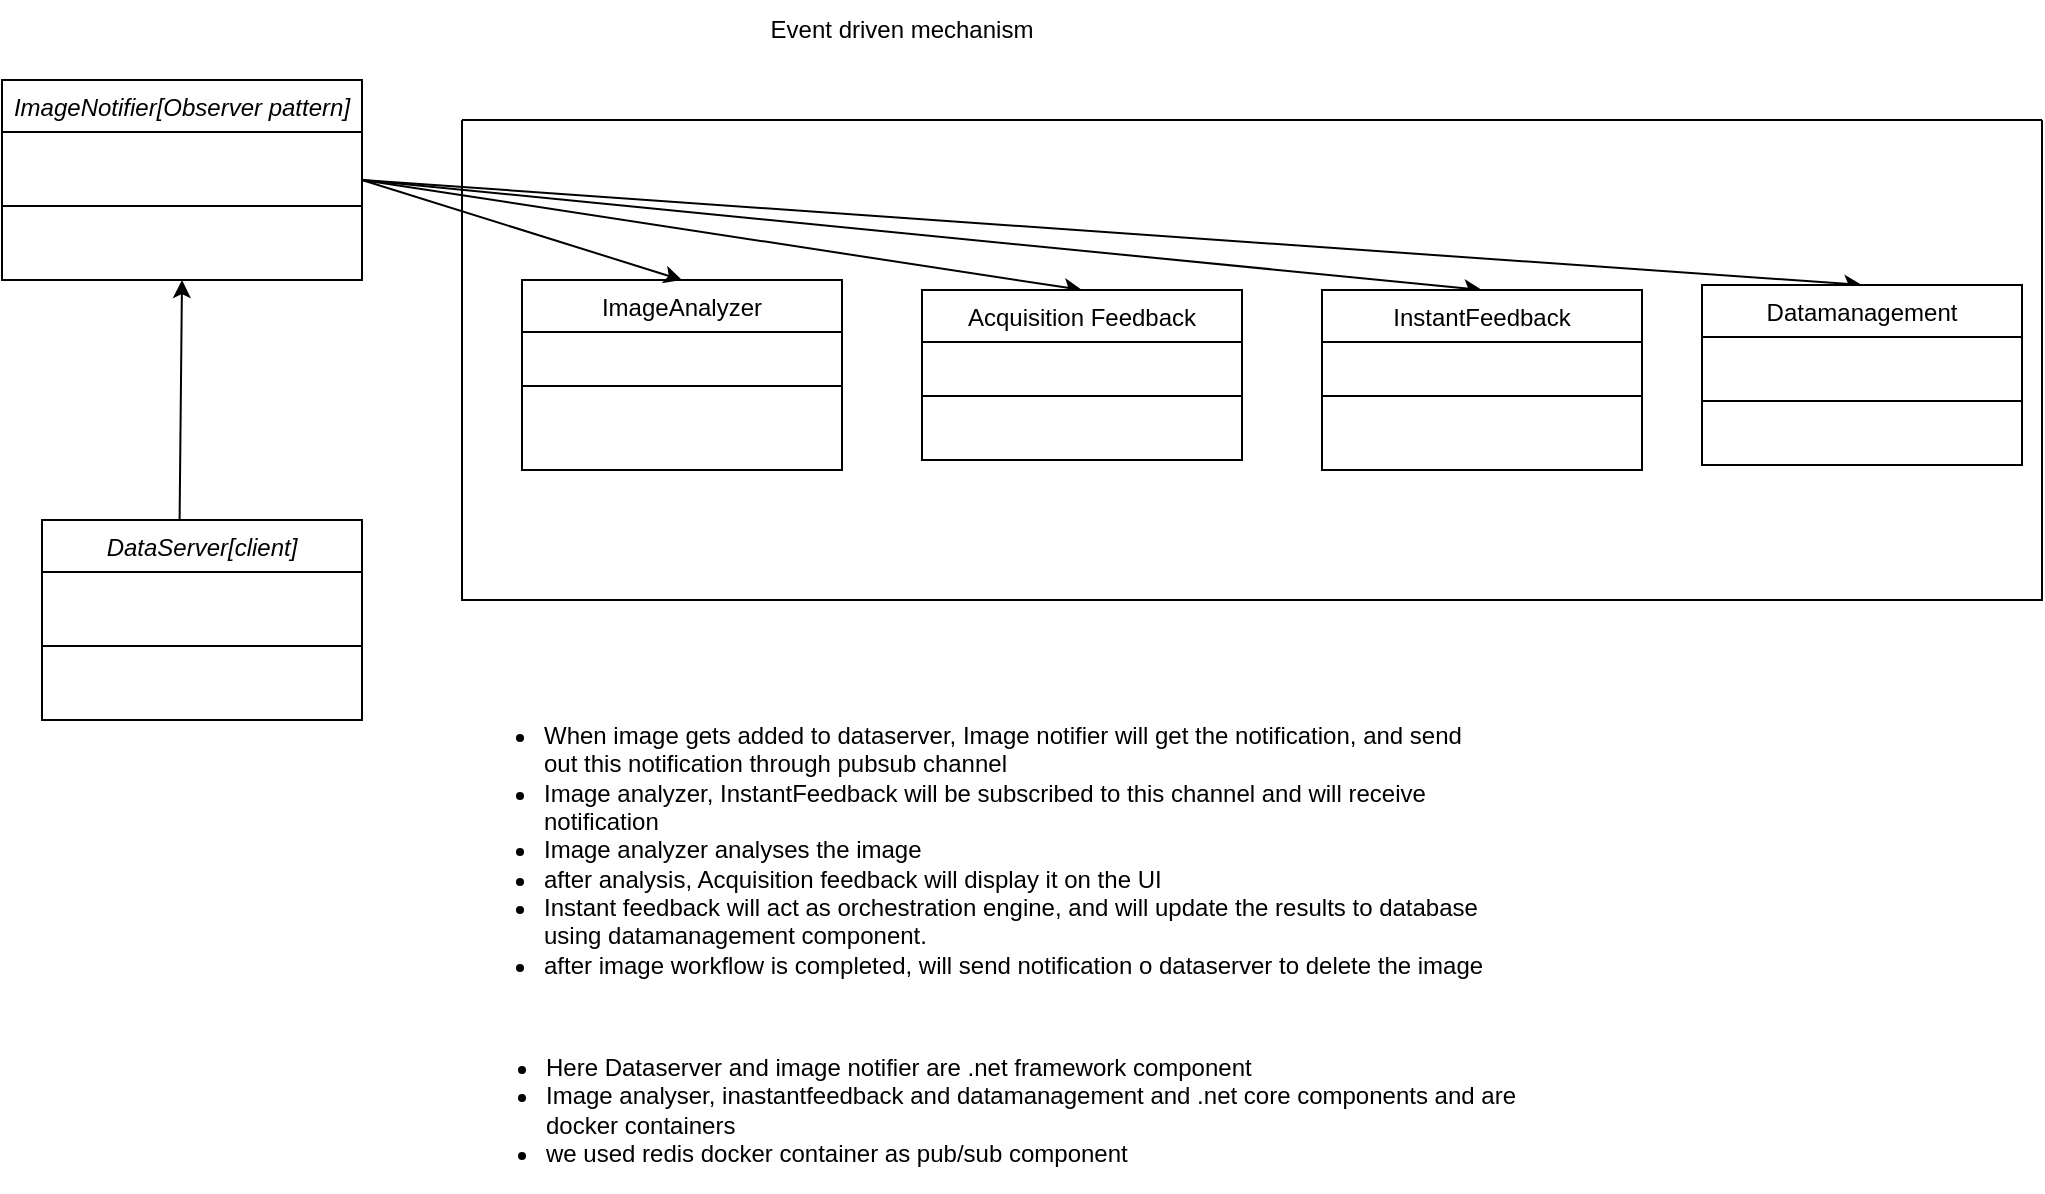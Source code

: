 <mxfile version="16.5.2" type="device" pages="2"><diagram id="C5RBs43oDa-KdzZeNtuy" name="Page-1"><mxGraphModel dx="782" dy="436" grid="1" gridSize="10" guides="1" tooltips="1" connect="1" arrows="1" fold="1" page="1" pageScale="1" pageWidth="827" pageHeight="1169" math="0" shadow="0"><root><mxCell id="WIyWlLk6GJQsqaUBKTNV-0"/><mxCell id="WIyWlLk6GJQsqaUBKTNV-1" parent="WIyWlLk6GJQsqaUBKTNV-0"/><mxCell id="zkfFHV4jXpPFQw0GAbJ--0" value="DataServer[client]" style="swimlane;fontStyle=2;align=center;verticalAlign=top;childLayout=stackLayout;horizontal=1;startSize=26;horizontalStack=0;resizeParent=1;resizeLast=0;collapsible=1;marginBottom=0;rounded=0;shadow=0;strokeWidth=1;" parent="WIyWlLk6GJQsqaUBKTNV-1" vertex="1"><mxGeometry x="40" y="290" width="160" height="100" as="geometry"><mxRectangle x="230" y="140" width="160" height="26" as="alternateBounds"/></mxGeometry></mxCell><mxCell id="zkfFHV4jXpPFQw0GAbJ--4" value="" style="line;html=1;strokeWidth=1;align=left;verticalAlign=middle;spacingTop=-1;spacingLeft=3;spacingRight=3;rotatable=0;labelPosition=right;points=[];portConstraint=eastwest;" parent="zkfFHV4jXpPFQw0GAbJ--0" vertex="1"><mxGeometry y="26" width="160" height="74" as="geometry"/></mxCell><mxCell id="WSY_tHXOkg7WTIalJDqx-1" value="ImageNotifier[Observer pattern]" style="swimlane;fontStyle=2;align=center;verticalAlign=top;childLayout=stackLayout;horizontal=1;startSize=26;horizontalStack=0;resizeParent=1;resizeLast=0;collapsible=1;marginBottom=0;rounded=0;shadow=0;strokeWidth=1;" parent="WIyWlLk6GJQsqaUBKTNV-1" vertex="1"><mxGeometry x="20" y="70" width="180" height="100" as="geometry"><mxRectangle x="230" y="140" width="160" height="26" as="alternateBounds"/></mxGeometry></mxCell><mxCell id="WSY_tHXOkg7WTIalJDqx-2" value="" style="line;html=1;strokeWidth=1;align=left;verticalAlign=middle;spacingTop=-1;spacingLeft=3;spacingRight=3;rotatable=0;labelPosition=right;points=[];portConstraint=eastwest;" parent="WSY_tHXOkg7WTIalJDqx-1" vertex="1"><mxGeometry y="26" width="180" height="74" as="geometry"/></mxCell><mxCell id="WSY_tHXOkg7WTIalJDqx-30" value="" style="endArrow=classic;html=1;rounded=0;exitX=1;exitY=0.5;exitDx=0;exitDy=0;entryX=0.5;entryY=0;entryDx=0;entryDy=0;" parent="WIyWlLk6GJQsqaUBKTNV-1" source="WSY_tHXOkg7WTIalJDqx-1" target="WSY_tHXOkg7WTIalJDqx-9" edge="1"><mxGeometry width="50" height="50" relative="1" as="geometry"><mxPoint x="400" y="300" as="sourcePoint"/><mxPoint x="450" y="250" as="targetPoint"/></mxGeometry></mxCell><mxCell id="WSY_tHXOkg7WTIalJDqx-35" value="" style="endArrow=classic;html=1;rounded=0;entryX=0.5;entryY=0;entryDx=0;entryDy=0;" parent="WIyWlLk6GJQsqaUBKTNV-1" target="WSY_tHXOkg7WTIalJDqx-14" edge="1"><mxGeometry width="50" height="50" relative="1" as="geometry"><mxPoint x="200" y="120" as="sourcePoint"/><mxPoint x="450" y="250" as="targetPoint"/></mxGeometry></mxCell><mxCell id="WSY_tHXOkg7WTIalJDqx-36" value="" style="endArrow=classic;html=1;rounded=0;entryX=0.5;entryY=0;entryDx=0;entryDy=0;exitX=1;exitY=0.5;exitDx=0;exitDy=0;" parent="WIyWlLk6GJQsqaUBKTNV-1" source="WSY_tHXOkg7WTIalJDqx-1" target="zkfFHV4jXpPFQw0GAbJ--13" edge="1"><mxGeometry width="50" height="50" relative="1" as="geometry"><mxPoint x="210" y="130" as="sourcePoint"/><mxPoint x="600" y="190" as="targetPoint"/></mxGeometry></mxCell><mxCell id="WSY_tHXOkg7WTIalJDqx-38" value="" style="swimlane;startSize=0;" parent="WIyWlLk6GJQsqaUBKTNV-1" vertex="1"><mxGeometry x="250" y="90" width="790" height="240" as="geometry"/></mxCell><mxCell id="zkfFHV4jXpPFQw0GAbJ--13" value="Acquisition Feedback" style="swimlane;fontStyle=0;align=center;verticalAlign=top;childLayout=stackLayout;horizontal=1;startSize=26;horizontalStack=0;resizeParent=1;resizeLast=0;collapsible=1;marginBottom=0;rounded=0;shadow=0;strokeWidth=1;" parent="WSY_tHXOkg7WTIalJDqx-38" vertex="1"><mxGeometry x="230" y="85" width="160" height="85" as="geometry"><mxRectangle x="340" y="380" width="170" height="26" as="alternateBounds"/></mxGeometry></mxCell><mxCell id="zkfFHV4jXpPFQw0GAbJ--15" value="" style="line;html=1;strokeWidth=1;align=left;verticalAlign=middle;spacingTop=-1;spacingLeft=3;spacingRight=3;rotatable=0;labelPosition=right;points=[];portConstraint=eastwest;" parent="zkfFHV4jXpPFQw0GAbJ--13" vertex="1"><mxGeometry y="26" width="160" height="54" as="geometry"/></mxCell><mxCell id="WSY_tHXOkg7WTIalJDqx-14" value="Datamanagement" style="swimlane;fontStyle=0;align=center;verticalAlign=top;childLayout=stackLayout;horizontal=1;startSize=26;horizontalStack=0;resizeParent=1;resizeLast=0;collapsible=1;marginBottom=0;rounded=0;shadow=0;strokeWidth=1;" parent="WSY_tHXOkg7WTIalJDqx-38" vertex="1"><mxGeometry x="620" y="82.5" width="160" height="90" as="geometry"><mxRectangle x="340" y="380" width="170" height="26" as="alternateBounds"/></mxGeometry></mxCell><mxCell id="WSY_tHXOkg7WTIalJDqx-15" value="" style="line;html=1;strokeWidth=1;align=left;verticalAlign=middle;spacingTop=-1;spacingLeft=3;spacingRight=3;rotatable=0;labelPosition=right;points=[];portConstraint=eastwest;" parent="WSY_tHXOkg7WTIalJDqx-14" vertex="1"><mxGeometry y="26" width="160" height="64" as="geometry"/></mxCell><mxCell id="WSY_tHXOkg7WTIalJDqx-39" value="ImageAnalyzer" style="swimlane;fontStyle=0;align=center;verticalAlign=top;childLayout=stackLayout;horizontal=1;startSize=26;horizontalStack=0;resizeParent=1;resizeLast=0;collapsible=1;marginBottom=0;rounded=0;shadow=0;strokeWidth=1;" parent="WSY_tHXOkg7WTIalJDqx-38" vertex="1"><mxGeometry x="30" y="80" width="160" height="95" as="geometry"><mxRectangle x="340" y="380" width="170" height="26" as="alternateBounds"/></mxGeometry></mxCell><mxCell id="WSY_tHXOkg7WTIalJDqx-40" value="" style="line;html=1;strokeWidth=1;align=left;verticalAlign=middle;spacingTop=-1;spacingLeft=3;spacingRight=3;rotatable=0;labelPosition=right;points=[];portConstraint=eastwest;" parent="WSY_tHXOkg7WTIalJDqx-39" vertex="1"><mxGeometry y="26" width="160" height="54" as="geometry"/></mxCell><mxCell id="WSY_tHXOkg7WTIalJDqx-9" value="InstantFeedback" style="swimlane;fontStyle=0;align=center;verticalAlign=top;childLayout=stackLayout;horizontal=1;startSize=26;horizontalStack=0;resizeParent=1;resizeLast=0;collapsible=1;marginBottom=0;rounded=0;shadow=0;strokeWidth=1;" parent="WSY_tHXOkg7WTIalJDqx-38" vertex="1"><mxGeometry x="430" y="85" width="160" height="90" as="geometry"><mxRectangle x="340" y="380" width="170" height="26" as="alternateBounds"/></mxGeometry></mxCell><mxCell id="WSY_tHXOkg7WTIalJDqx-10" value="" style="line;html=1;strokeWidth=1;align=left;verticalAlign=middle;spacingTop=-1;spacingLeft=3;spacingRight=3;rotatable=0;labelPosition=right;points=[];portConstraint=eastwest;" parent="WSY_tHXOkg7WTIalJDqx-9" vertex="1"><mxGeometry y="26" width="160" height="54" as="geometry"/></mxCell><mxCell id="WSY_tHXOkg7WTIalJDqx-42" value="" style="endArrow=classic;html=1;rounded=0;exitX=1;exitY=0.5;exitDx=0;exitDy=0;entryX=0.5;entryY=0;entryDx=0;entryDy=0;" parent="WIyWlLk6GJQsqaUBKTNV-1" source="WSY_tHXOkg7WTIalJDqx-1" target="WSY_tHXOkg7WTIalJDqx-39" edge="1"><mxGeometry width="50" height="50" relative="1" as="geometry"><mxPoint x="410" y="300" as="sourcePoint"/><mxPoint x="460" y="250" as="targetPoint"/></mxGeometry></mxCell><mxCell id="WSY_tHXOkg7WTIalJDqx-43" value="" style="endArrow=classic;html=1;rounded=0;entryX=0.5;entryY=1;entryDx=0;entryDy=0;exitX=0.43;exitY=0.001;exitDx=0;exitDy=0;exitPerimeter=0;" parent="WIyWlLk6GJQsqaUBKTNV-1" source="zkfFHV4jXpPFQw0GAbJ--0" target="WSY_tHXOkg7WTIalJDqx-1" edge="1"><mxGeometry width="50" height="50" relative="1" as="geometry"><mxPoint x="100" y="330" as="sourcePoint"/><mxPoint x="150" y="280" as="targetPoint"/></mxGeometry></mxCell><mxCell id="enDtd3zqMJcNxBdDpkOj-4" value="Event driven mechanism" style="text;html=1;strokeColor=none;fillColor=none;align=center;verticalAlign=middle;whiteSpace=wrap;rounded=0;" vertex="1" parent="WIyWlLk6GJQsqaUBKTNV-1"><mxGeometry x="320" y="30" width="300" height="30" as="geometry"/></mxCell><mxCell id="enDtd3zqMJcNxBdDpkOj-6" value="&lt;div style=&quot;text-align: left&quot;&gt;&lt;ul&gt;&lt;li&gt;&lt;span&gt;When image gets added to dataserver, Image notifier will get the notification, and send out this notification through pubsub channel&lt;/span&gt;&lt;/li&gt;&lt;li&gt;&lt;span&gt;Image analyzer, InstantFeedback will be subscribed to this channel and will receive notification&lt;/span&gt;&lt;/li&gt;&lt;li&gt;&lt;span&gt;Image analyzer analyses the image&lt;/span&gt;&lt;/li&gt;&lt;li&gt;after analysis, Acquisition feedback will display it on the UI&lt;/li&gt;&lt;li&gt;Instant feedback will act as orchestration engine, and will update the results to database using datamanagement component.&amp;nbsp;&lt;/li&gt;&lt;li&gt;after image workflow is completed, will send notification o dataserver to delete the image&lt;/li&gt;&lt;/ul&gt;&lt;/div&gt;" style="text;html=1;strokeColor=none;fillColor=none;align=center;verticalAlign=middle;whiteSpace=wrap;rounded=0;" vertex="1" parent="WIyWlLk6GJQsqaUBKTNV-1"><mxGeometry x="250" y="430" width="520" height="50" as="geometry"/></mxCell><mxCell id="enDtd3zqMJcNxBdDpkOj-7" value="&lt;ul&gt;&lt;li&gt;&lt;span&gt;Here Dataserver and image notifier are .net framework component&lt;/span&gt;&lt;/li&gt;&lt;li&gt;&lt;span&gt;Image analyser, inastantfeedback and datamanagement and .net core components and are docker containers&lt;/span&gt;&lt;/li&gt;&lt;li&gt;we used redis docker container as pub/sub component&amp;nbsp;&lt;/li&gt;&lt;/ul&gt;" style="text;html=1;strokeColor=none;fillColor=none;align=left;verticalAlign=middle;whiteSpace=wrap;rounded=0;" vertex="1" parent="WIyWlLk6GJQsqaUBKTNV-1"><mxGeometry x="250" y="570" width="530" height="30" as="geometry"/></mxCell></root></mxGraphModel></diagram><diagram id="UxgP9Jr4iDUGex6SGJEo" name="Page-2"><mxGraphModel dx="782" dy="436" grid="1" gridSize="10" guides="1" tooltips="1" connect="1" arrows="1" fold="1" page="1" pageScale="1" pageWidth="850" pageHeight="1100" math="0" shadow="0"><root><mxCell id="ZotAWhIaHfjlxJpe5V-w-0"/><mxCell id="ZotAWhIaHfjlxJpe5V-w-1" parent="ZotAWhIaHfjlxJpe5V-w-0"/></root></mxGraphModel></diagram></mxfile>